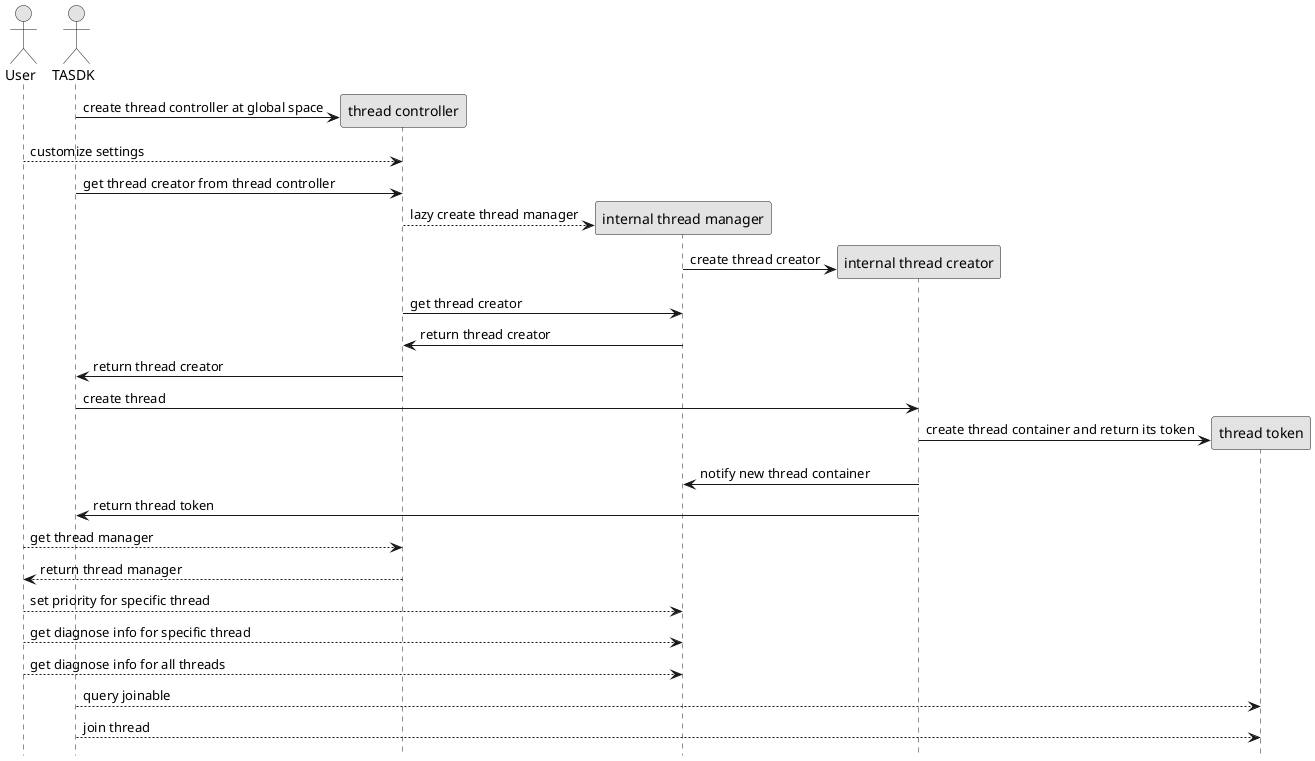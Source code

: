 @startuml user and tasdk sequence

skinparam monochrome true

hide footbox

actor User


actor TASDK
create "thread controller" as controller
TASDK -> controller : create thread controller at global space

User --> controller : customize settings


TASDK -> controller : get thread creator from thread controller

create "internal thread manager" as tm
controller --> tm : lazy create thread manager

create "internal thread creator" as creator
tm -> creator : create thread creator

controller -> tm : get thread creator
tm -> controller : return thread creator

controller -> TASDK : return thread creator
TASDK -> creator : create thread
create "thread token" as token
creator -> token : create thread container and return its token
creator -> tm : notify new thread container
creator -> TASDK : return thread token


User --> controller : get thread manager
controller --> User : return thread manager

User --> tm : set priority for specific thread
User --> tm : get diagnose info for specific thread
User --> tm : get diagnose info for all threads

TASDK --> token : query joinable
TASDK --> token : join thread


@enduml